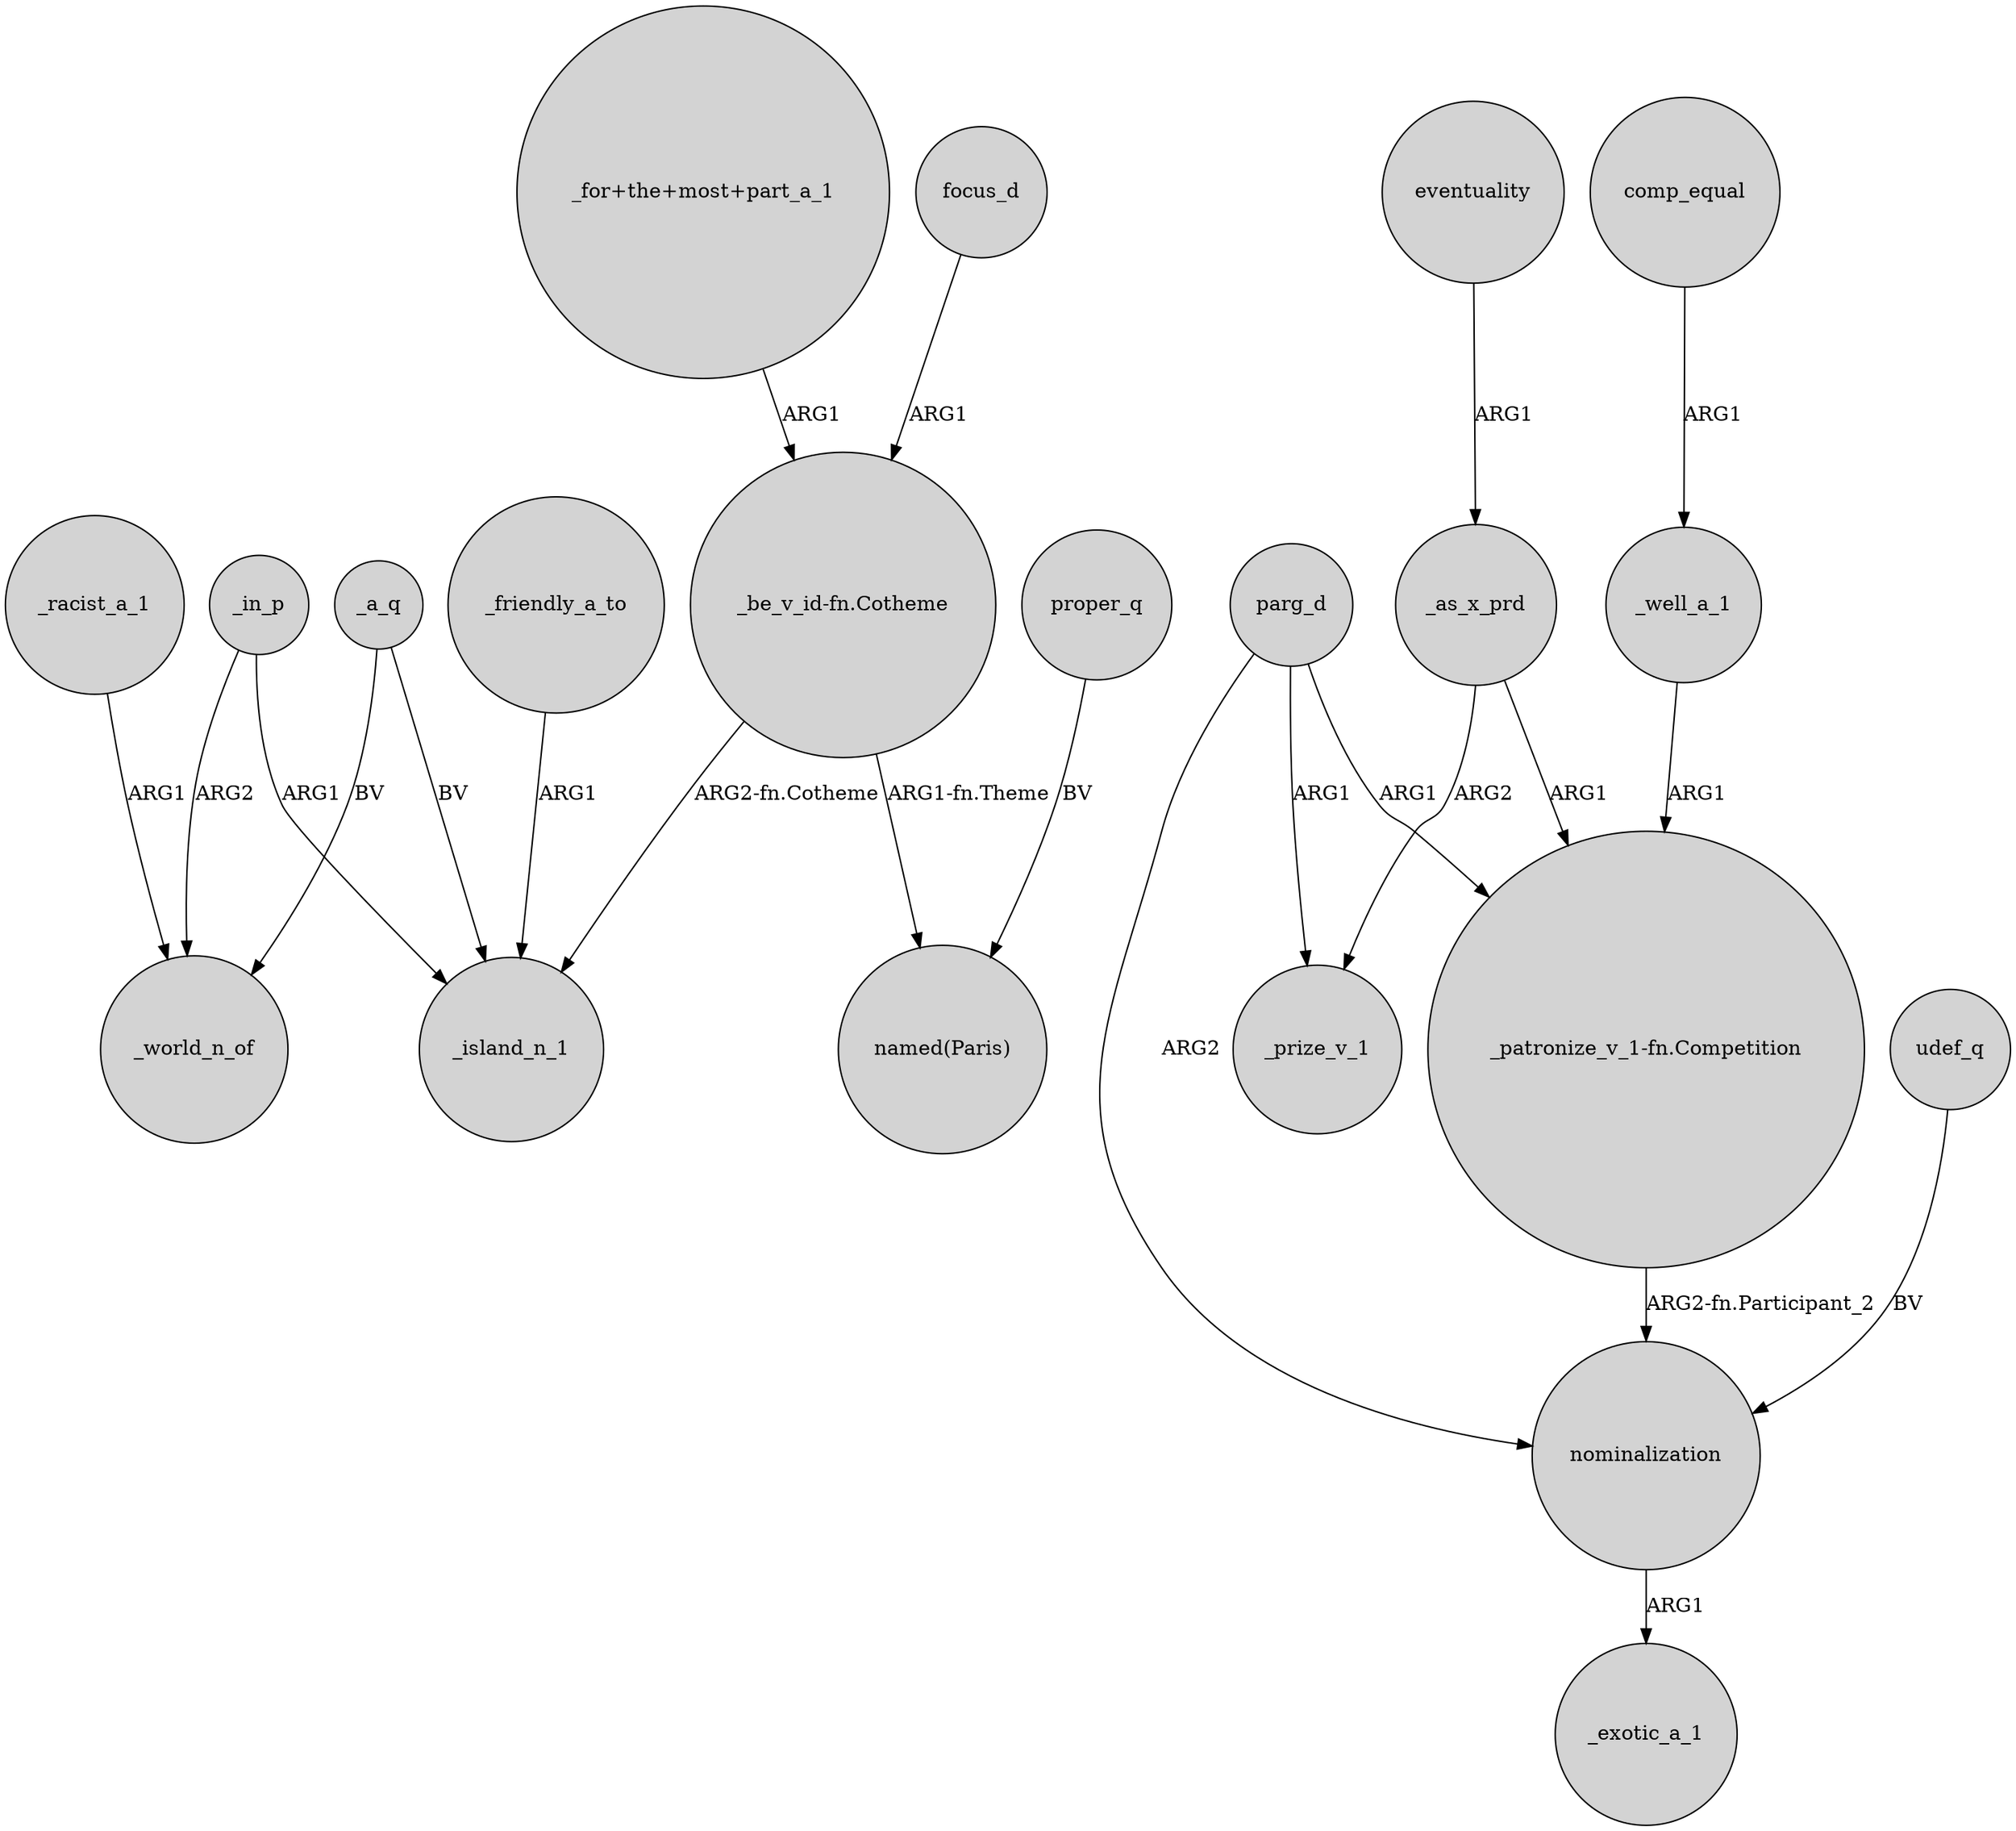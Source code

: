 digraph {
	node [shape=circle style=filled]
	_a_q -> _island_n_1 [label=BV]
	_as_x_prd -> _prize_v_1 [label=ARG2]
	comp_equal -> _well_a_1 [label=ARG1]
	nominalization -> _exotic_a_1 [label=ARG1]
	eventuality -> _as_x_prd [label=ARG1]
	"_be_v_id-fn.Cotheme" -> _island_n_1 [label="ARG2-fn.Cotheme"]
	udef_q -> nominalization [label=BV]
	"_patronize_v_1-fn.Competition" -> nominalization [label="ARG2-fn.Participant_2"]
	_in_p -> _island_n_1 [label=ARG1]
	_as_x_prd -> "_patronize_v_1-fn.Competition" [label=ARG1]
	_a_q -> _world_n_of [label=BV]
	_in_p -> _world_n_of [label=ARG2]
	parg_d -> "_patronize_v_1-fn.Competition" [label=ARG1]
	"_for+the+most+part_a_1" -> "_be_v_id-fn.Cotheme" [label=ARG1]
	_friendly_a_to -> _island_n_1 [label=ARG1]
	focus_d -> "_be_v_id-fn.Cotheme" [label=ARG1]
	parg_d -> _prize_v_1 [label=ARG1]
	proper_q -> "named(Paris)" [label=BV]
	"_be_v_id-fn.Cotheme" -> "named(Paris)" [label="ARG1-fn.Theme"]
	_racist_a_1 -> _world_n_of [label=ARG1]
	_well_a_1 -> "_patronize_v_1-fn.Competition" [label=ARG1]
	parg_d -> nominalization [label=ARG2]
}
